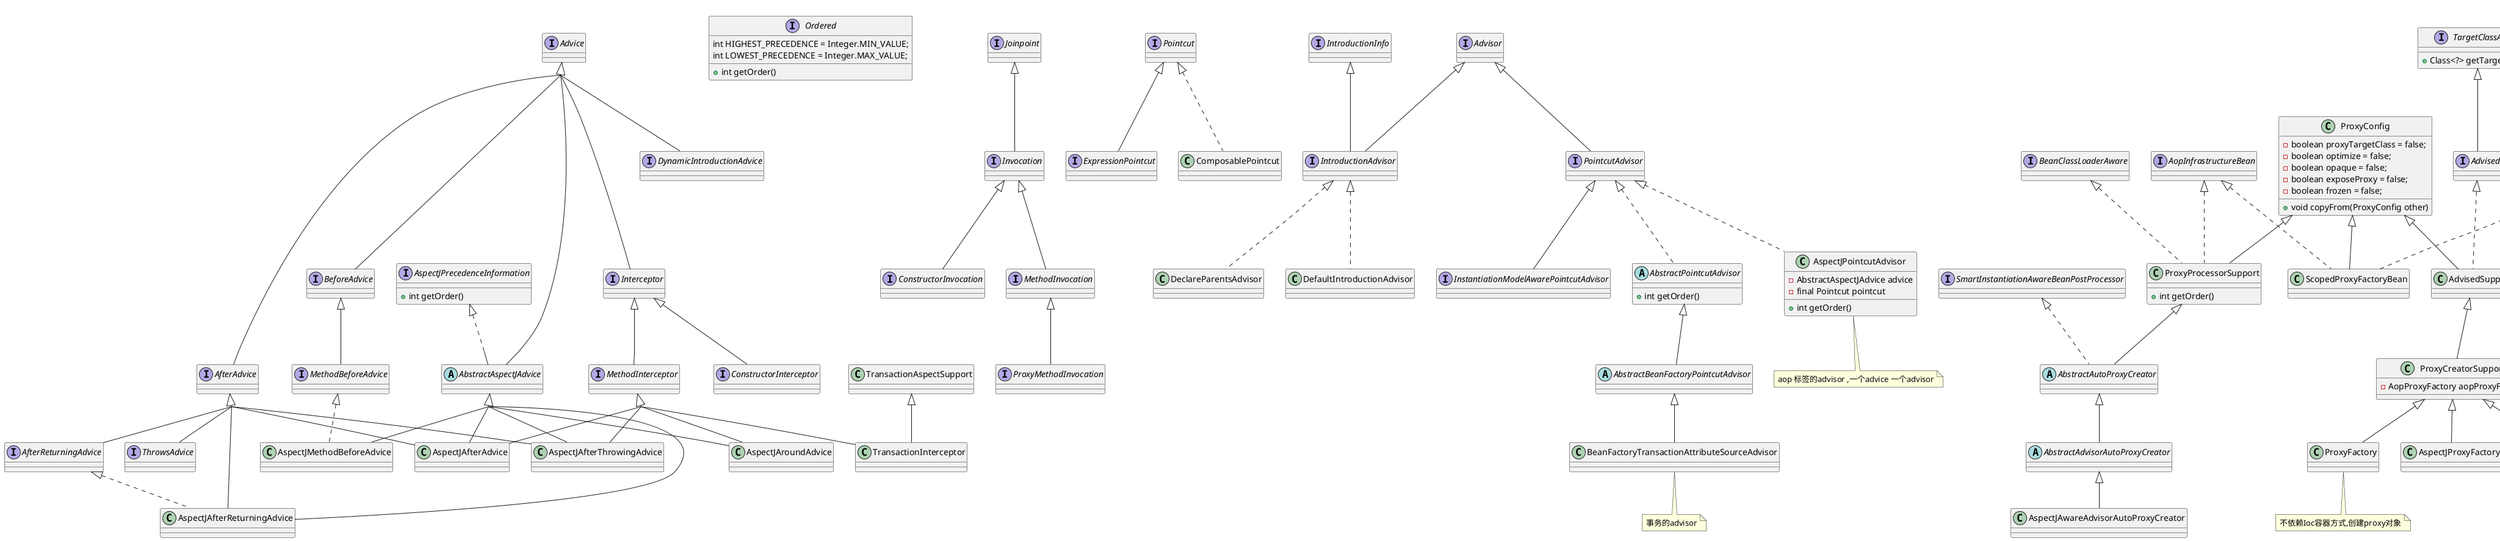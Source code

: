 @startuml
'https://plantuml.com/class-diagram

interface Ordered {
	int HIGHEST_PRECEDENCE = Integer.MIN_VALUE;
	int LOWEST_PRECEDENCE = Integer.MAX_VALUE;
	+ int getOrder()
}

'joinpoint
interface Joinpoint
interface Pointcut
interface ExpressionPointcut extends Pointcut
class ComposablePointcut implements Pointcut

interface Invocation extends Joinpoint
interface ConstructorInvocation extends Invocation
interface MethodInvocation extends Invocation
interface ProxyMethodInvocation extends MethodInvocation

'Advice
interface Advice
interface AfterAdvice
AfterAdvice -u---|> Advice

interface AfterReturningAdvice extends AfterAdvice
interface ThrowsAdvice extends AfterAdvice
interface BeforeAdvice extends Advice
interface MethodBeforeAdvice extends BeforeAdvice


interface AspectJPrecedenceInformation{
    + int getOrder()
}
abstract class AbstractAspectJAdvice implements Advice, AspectJPrecedenceInformation


class AspectJMethodBeforeAdvice extends AbstractAspectJAdvice implements MethodBeforeAdvice
class AspectJAfterAdvice extends AbstractAspectJAdvice implements MethodInterceptor, AfterAdvice
class AspectJAfterReturningAdvice extends AbstractAspectJAdvice implements AfterReturningAdvice, AfterAdvice
class AspectJAfterThrowingAdvice extends AbstractAspectJAdvice implements MethodInterceptor, AfterAdvice
class AspectJAroundAdvice extends AbstractAspectJAdvice implements MethodInterceptor

class TransactionInterceptor extends TransactionAspectSupport implements MethodInterceptor


'Interceptor
interface Interceptor extends Advice
interface ConstructorInterceptor extends Interceptor
interface MethodInterceptor extends Interceptor
interface DynamicIntroductionAdvice extends Advice





interface IntroductionInfo




'Advisor
interface Advisor
interface PointcutAdvisor extends Advisor
interface InstantiationModelAwarePointcutAdvisor extends PointcutAdvisor
interface IntroductionAdvisor extends Advisor, IntroductionInfo

abstract class AbstractPointcutAdvisor implements PointcutAdvisor{
    + int getOrder()
}
abstract class AbstractBeanFactoryPointcutAdvisor extends AbstractPointcutAdvisor

class AspectJPointcutAdvisor implements PointcutAdvisor {
    - AbstractAspectJAdvice advice
    - final Pointcut pointcut
    + int getOrder()
}
note bottom of AspectJPointcutAdvisor
aop 标签的advisor ,一个advice 一个advisor
end note
class DeclareParentsAdvisor implements IntroductionAdvisor
class DefaultIntroductionAdvisor implements IntroductionAdvisor

class BeanFactoryTransactionAttributeSourceAdvisor extends AbstractBeanFactoryPointcutAdvisor {
}
note bottom of BeanFactoryTransactionAttributeSourceAdvisor
事务的advisor
end note
abstract class AbstractAdvisorAutoProxyCreator extends AbstractAutoProxyCreator

class ProxyProcessorSupport extends ProxyConfig implements  BeanClassLoaderAware, AopInfrastructureBean {
     + int getOrder()
}
class AspectJAwareAdvisorAutoProxyCreator extends AbstractAdvisorAutoProxyCreator
'===========

abstract class AbstractAutoProxyCreator extends ProxyProcessorSupport implements SmartInstantiationAwareBeanPostProcessor

'static
card static {
    class AopContext{
        - ThreadLocal<Object> currentProxy
    }
}



class LazyInitTargetSource extends AbstractBeanFactoryBasedTargetSource
abstract class AbstractPrototypeBasedTargetSource extends AbstractBeanFactoryBasedTargetSource
class PrototypeTargetSource extends AbstractPrototypeBasedTargetSource
class SimpleBeanTargetSource extends AbstractBeanFactoryBasedTargetSource
abstract class AbstractBeanFactoryBasedTargetSource implements TargetSource
abstract class AbstractPoolingTargetSource extends AbstractPrototypeBasedTargetSource implements PoolingConfig
class CommonsPool2TargetSource extends AbstractPoolingTargetSource

interface TargetSource extends TargetClassAware
abstract class AopUtils{
	+ static boolean isAopProxy(@Nullable Object object)
	+ static boolean isJdkDynamicProxy(@Nullable Object object)
	+ static boolean isCglibProxy(@Nullable Object object)
}
interface TargetClassAware {
	+ Class<?> getTargetClass();
}
interface AopInfrastructureBean


class DefaultAopProxyFactory implements AopProxyFactory
class ScopedObject
interface Advised extends TargetClassAware
class AdvisedSupport extends ProxyConfig implements Advised
class ProxyCreatorSupport extends AdvisedSupport{
    - AopProxyFactory aopProxyFactory
}
class ProxyFactory extends ProxyCreatorSupport
note bottom of ProxyFactory
不依赖Ioc容器方式,创建proxy对象
end note

class ProxyFactoryBean extends ProxyCreatorSupport implements FactoryBean{

}
note bottom of ProxyFactoryBean
Ioc容器创建proxy对象
end note
class AspectJProxyFactory extends ProxyCreatorSupport
interface FactoryBean
note top
BeanFactory.FACTORY_BEAN_PREFIX="&"
所有注册到容器中的 factoryBean 的名字前缀
前缀+beanName获取factoryBean实例,
beanName获取factoryBean创建的实例
end note

interface TransactionalProxy extends SpringProxy
interface SpringProxy
note top
所有Spring的AOP代理对象都会实现,标记接口
可以用来检查代理对象是不是生成的
end note
AopUtils -- SpringProxy

class ProxyConfig{
	- boolean proxyTargetClass = false;
	- boolean optimize = false;
	- boolean opaque = false;
	- boolean exposeProxy = false;
	- boolean frozen = false;
	+ void copyFrom(ProxyConfig other)
}
skinparam GroupInheritance 4
class ScopedProxyFactoryBean extends ProxyConfig implements FactoryBean,AopInfrastructureBean{

}

class MethodLocatingFactoryBean implements FactoryBean
note bottom of MethodLocatingFactoryBean
返回一个方法
end note
interface AspectInstanceFactory {
     + int getOrder()
}
class SimpleBeanFactoryAwareAspectInstanceFactory implements AspectInstanceFactory








@enduml